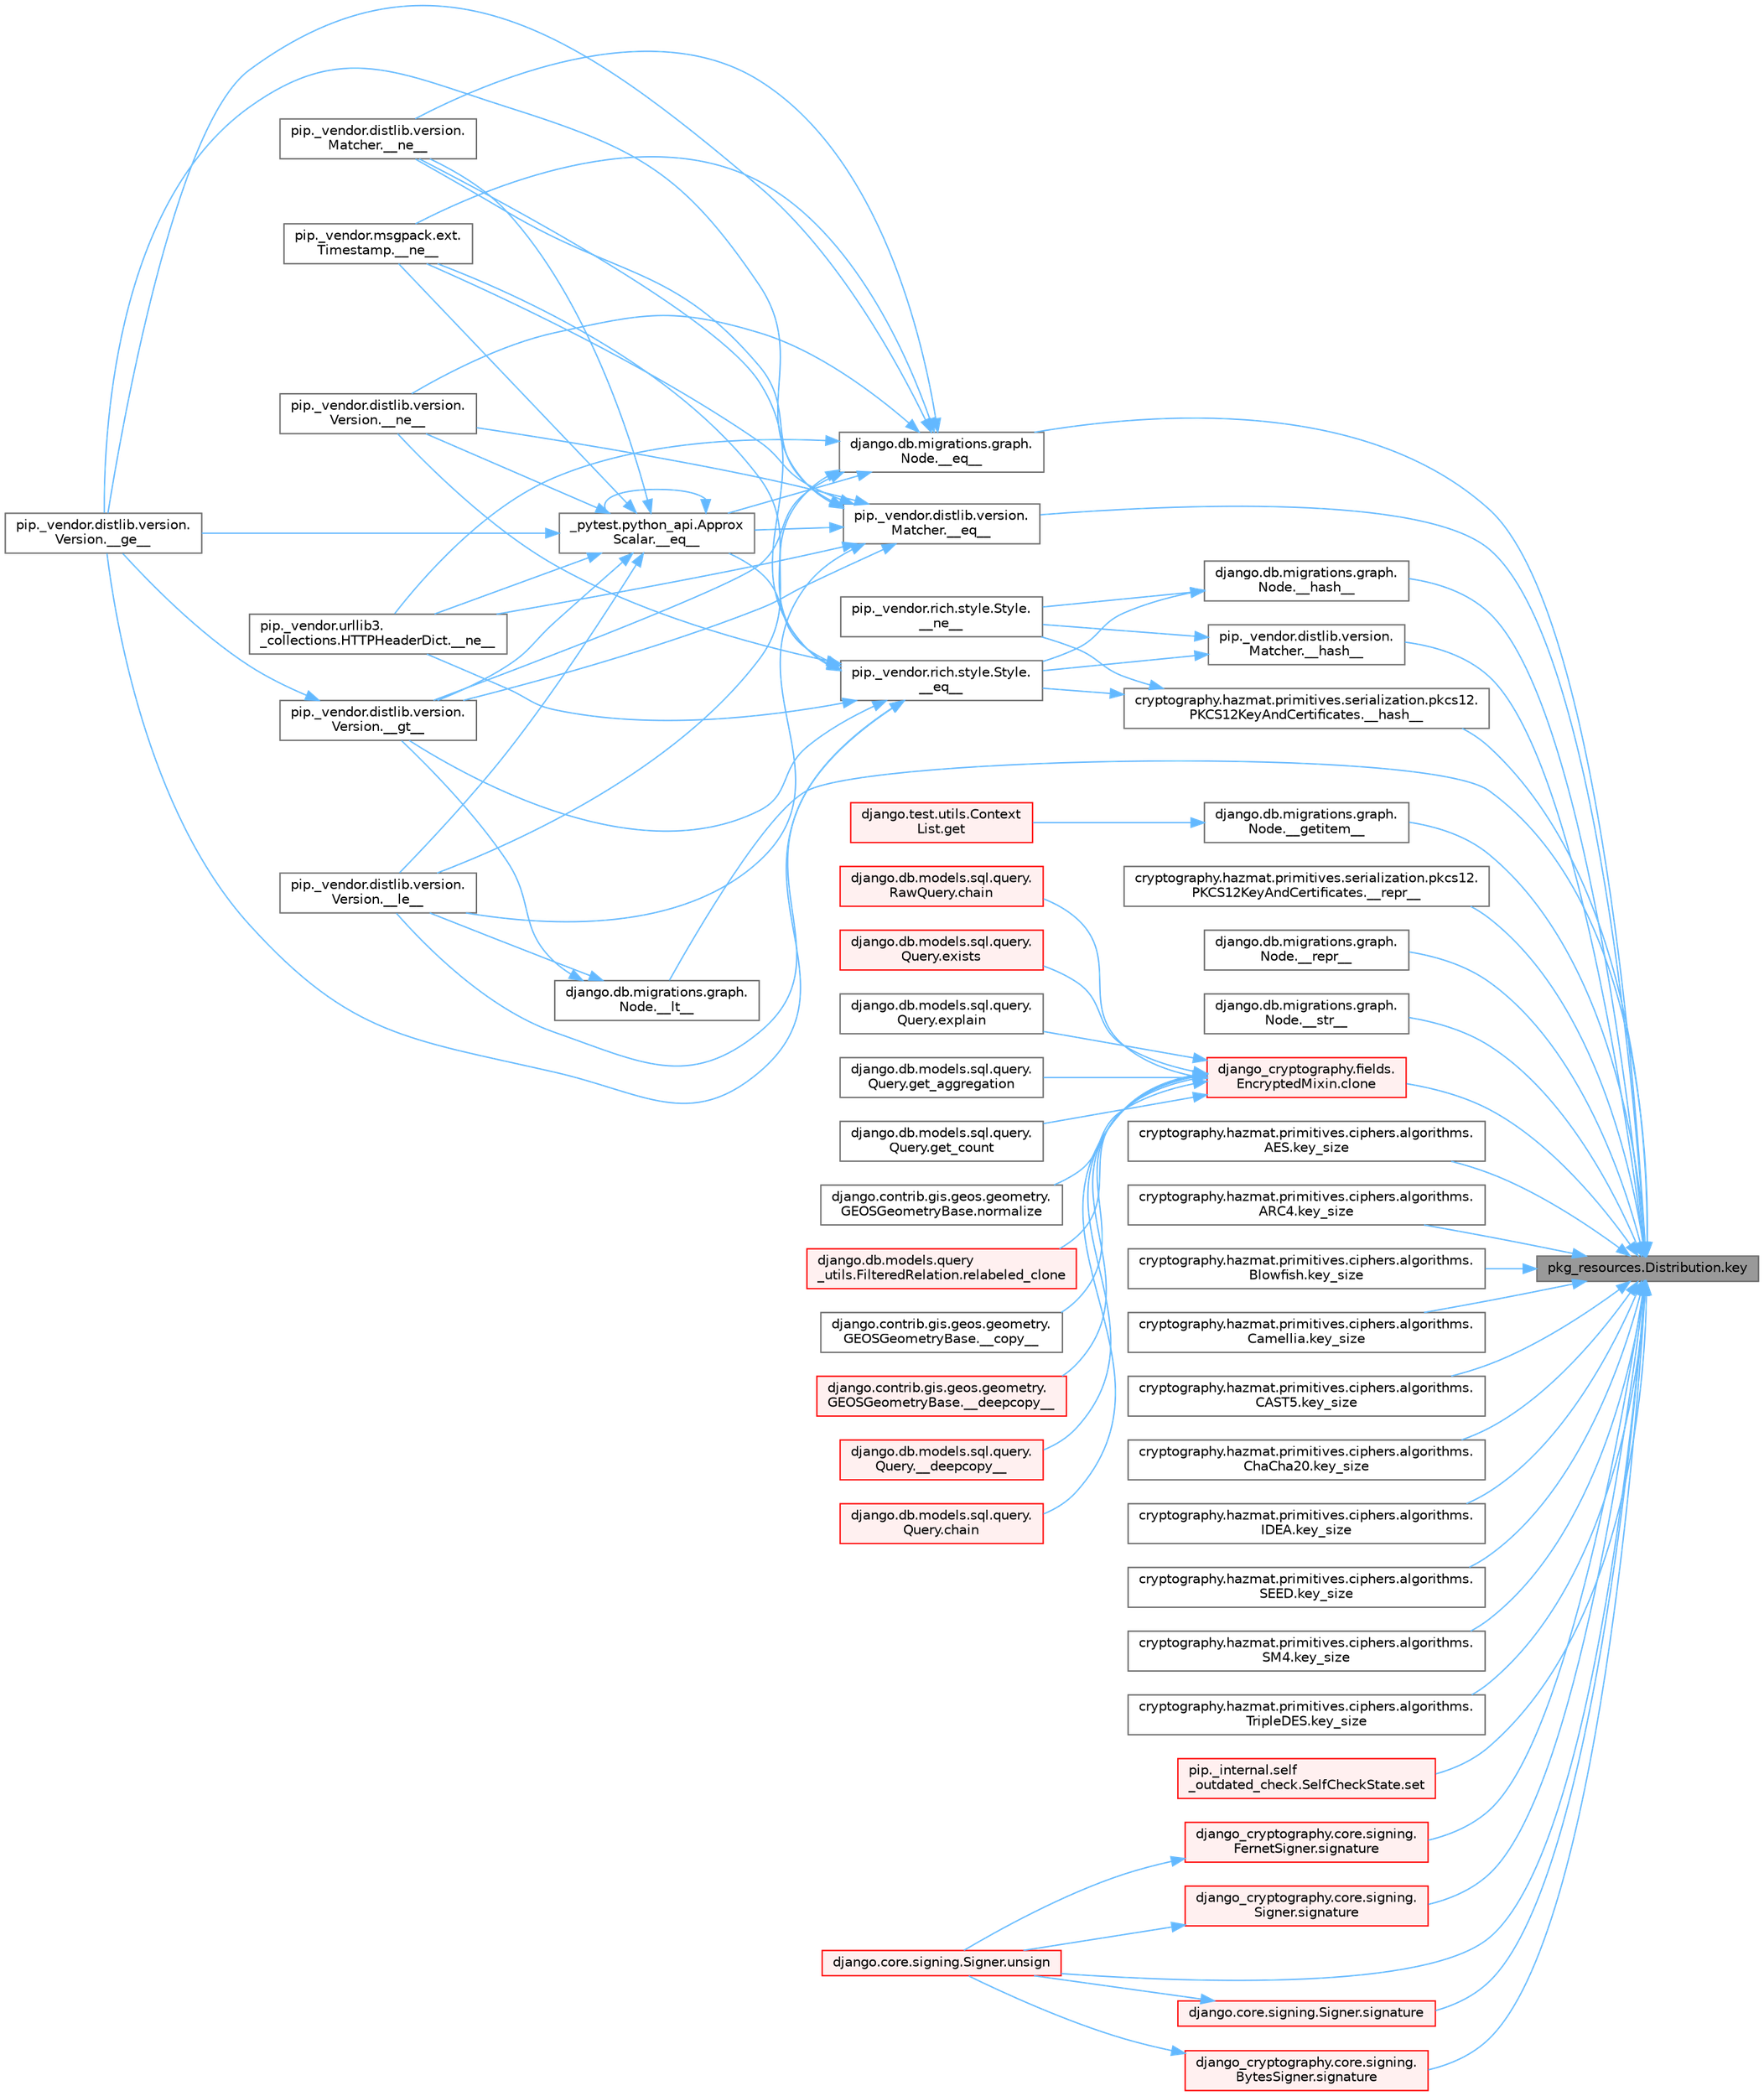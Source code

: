 digraph "pkg_resources.Distribution.key"
{
 // LATEX_PDF_SIZE
  bgcolor="transparent";
  edge [fontname=Helvetica,fontsize=10,labelfontname=Helvetica,labelfontsize=10];
  node [fontname=Helvetica,fontsize=10,shape=box,height=0.2,width=0.4];
  rankdir="RL";
  Node1 [id="Node000001",label="pkg_resources.Distribution.key",height=0.2,width=0.4,color="gray40", fillcolor="grey60", style="filled", fontcolor="black",tooltip=" "];
  Node1 -> Node2 [id="edge1_Node000001_Node000002",dir="back",color="steelblue1",style="solid",tooltip=" "];
  Node2 [id="Node000002",label="django.db.migrations.graph.\lNode.__eq__",height=0.2,width=0.4,color="grey40", fillcolor="white", style="filled",URL="$classdjango_1_1db_1_1migrations_1_1graph_1_1_node.html#a95300fc9e66a3e8bd7d6750ab7e21921",tooltip=" "];
  Node2 -> Node3 [id="edge2_Node000002_Node000003",dir="back",color="steelblue1",style="solid",tooltip=" "];
  Node3 [id="Node000003",label="_pytest.python_api.Approx\lScalar.__eq__",height=0.2,width=0.4,color="grey40", fillcolor="white", style="filled",URL="$class__pytest_1_1python__api_1_1_approx_scalar.html#af4601ee4ca7409927f88c83ebfc3d923",tooltip=" "];
  Node3 -> Node3 [id="edge3_Node000003_Node000003",dir="back",color="steelblue1",style="solid",tooltip=" "];
  Node3 -> Node4 [id="edge4_Node000003_Node000004",dir="back",color="steelblue1",style="solid",tooltip=" "];
  Node4 [id="Node000004",label="pip._vendor.distlib.version.\lVersion.__ge__",height=0.2,width=0.4,color="grey40", fillcolor="white", style="filled",URL="$classpip_1_1__vendor_1_1distlib_1_1version_1_1_version.html#aa6b7b889cebc687ddb5ed9040d01b1ec",tooltip=" "];
  Node3 -> Node5 [id="edge5_Node000003_Node000005",dir="back",color="steelblue1",style="solid",tooltip=" "];
  Node5 [id="Node000005",label="pip._vendor.distlib.version.\lVersion.__gt__",height=0.2,width=0.4,color="grey40", fillcolor="white", style="filled",URL="$classpip_1_1__vendor_1_1distlib_1_1version_1_1_version.html#a51cf0c8da1bb6829173ff6861b10cb5f",tooltip=" "];
  Node5 -> Node4 [id="edge6_Node000005_Node000004",dir="back",color="steelblue1",style="solid",tooltip=" "];
  Node3 -> Node6 [id="edge7_Node000003_Node000006",dir="back",color="steelblue1",style="solid",tooltip=" "];
  Node6 [id="Node000006",label="pip._vendor.distlib.version.\lVersion.__le__",height=0.2,width=0.4,color="grey40", fillcolor="white", style="filled",URL="$classpip_1_1__vendor_1_1distlib_1_1version_1_1_version.html#ae5e2c5d9b76377e286fcf92a382cbb8b",tooltip=" "];
  Node3 -> Node7 [id="edge8_Node000003_Node000007",dir="back",color="steelblue1",style="solid",tooltip=" "];
  Node7 [id="Node000007",label="pip._vendor.distlib.version.\lMatcher.__ne__",height=0.2,width=0.4,color="grey40", fillcolor="white", style="filled",URL="$classpip_1_1__vendor_1_1distlib_1_1version_1_1_matcher.html#a24f8f8a4686bff3018fee5d22f4e02f1",tooltip=" "];
  Node3 -> Node8 [id="edge9_Node000003_Node000008",dir="back",color="steelblue1",style="solid",tooltip=" "];
  Node8 [id="Node000008",label="pip._vendor.distlib.version.\lVersion.__ne__",height=0.2,width=0.4,color="grey40", fillcolor="white", style="filled",URL="$classpip_1_1__vendor_1_1distlib_1_1version_1_1_version.html#aea3cdf6db007318ab1a2e8d144e2a4a1",tooltip=" "];
  Node3 -> Node9 [id="edge10_Node000003_Node000009",dir="back",color="steelblue1",style="solid",tooltip=" "];
  Node9 [id="Node000009",label="pip._vendor.msgpack.ext.\lTimestamp.__ne__",height=0.2,width=0.4,color="grey40", fillcolor="white", style="filled",URL="$classpip_1_1__vendor_1_1msgpack_1_1ext_1_1_timestamp.html#ac38b8cada8075f7a1133b06bc99b2317",tooltip=" "];
  Node3 -> Node10 [id="edge11_Node000003_Node000010",dir="back",color="steelblue1",style="solid",tooltip=" "];
  Node10 [id="Node000010",label="pip._vendor.urllib3.\l_collections.HTTPHeaderDict.__ne__",height=0.2,width=0.4,color="grey40", fillcolor="white", style="filled",URL="$classpip_1_1__vendor_1_1urllib3_1_1__collections_1_1_h_t_t_p_header_dict.html#aa7766a9499d33160a1258e140e35a806",tooltip=" "];
  Node2 -> Node4 [id="edge12_Node000002_Node000004",dir="back",color="steelblue1",style="solid",tooltip=" "];
  Node2 -> Node5 [id="edge13_Node000002_Node000005",dir="back",color="steelblue1",style="solid",tooltip=" "];
  Node2 -> Node6 [id="edge14_Node000002_Node000006",dir="back",color="steelblue1",style="solid",tooltip=" "];
  Node2 -> Node7 [id="edge15_Node000002_Node000007",dir="back",color="steelblue1",style="solid",tooltip=" "];
  Node2 -> Node8 [id="edge16_Node000002_Node000008",dir="back",color="steelblue1",style="solid",tooltip=" "];
  Node2 -> Node9 [id="edge17_Node000002_Node000009",dir="back",color="steelblue1",style="solid",tooltip=" "];
  Node2 -> Node10 [id="edge18_Node000002_Node000010",dir="back",color="steelblue1",style="solid",tooltip=" "];
  Node1 -> Node11 [id="edge19_Node000001_Node000011",dir="back",color="steelblue1",style="solid",tooltip=" "];
  Node11 [id="Node000011",label="pip._vendor.distlib.version.\lMatcher.__eq__",height=0.2,width=0.4,color="grey40", fillcolor="white", style="filled",URL="$classpip_1_1__vendor_1_1distlib_1_1version_1_1_matcher.html#a3739a55222cb49e6ce88360fe9fe8993",tooltip=" "];
  Node11 -> Node3 [id="edge20_Node000011_Node000003",dir="back",color="steelblue1",style="solid",tooltip=" "];
  Node11 -> Node4 [id="edge21_Node000011_Node000004",dir="back",color="steelblue1",style="solid",tooltip=" "];
  Node11 -> Node5 [id="edge22_Node000011_Node000005",dir="back",color="steelblue1",style="solid",tooltip=" "];
  Node11 -> Node6 [id="edge23_Node000011_Node000006",dir="back",color="steelblue1",style="solid",tooltip=" "];
  Node11 -> Node7 [id="edge24_Node000011_Node000007",dir="back",color="steelblue1",style="solid",tooltip=" "];
  Node11 -> Node8 [id="edge25_Node000011_Node000008",dir="back",color="steelblue1",style="solid",tooltip=" "];
  Node11 -> Node9 [id="edge26_Node000011_Node000009",dir="back",color="steelblue1",style="solid",tooltip=" "];
  Node11 -> Node10 [id="edge27_Node000011_Node000010",dir="back",color="steelblue1",style="solid",tooltip=" "];
  Node1 -> Node12 [id="edge28_Node000001_Node000012",dir="back",color="steelblue1",style="solid",tooltip=" "];
  Node12 [id="Node000012",label="django.db.migrations.graph.\lNode.__getitem__",height=0.2,width=0.4,color="grey40", fillcolor="white", style="filled",URL="$classdjango_1_1db_1_1migrations_1_1graph_1_1_node.html#aa9a089413a616d7bb1b16fca3edaa345",tooltip=" "];
  Node12 -> Node13 [id="edge29_Node000012_Node000013",dir="back",color="steelblue1",style="solid",tooltip=" "];
  Node13 [id="Node000013",label="django.test.utils.Context\lList.get",height=0.2,width=0.4,color="red", fillcolor="#FFF0F0", style="filled",URL="$classdjango_1_1test_1_1utils_1_1_context_list.html#a1797663a8ac92f44dcb9ad281a896842",tooltip=" "];
  Node1 -> Node3181 [id="edge30_Node000001_Node003181",dir="back",color="steelblue1",style="solid",tooltip=" "];
  Node3181 [id="Node003181",label="cryptography.hazmat.primitives.serialization.pkcs12.\lPKCS12KeyAndCertificates.__hash__",height=0.2,width=0.4,color="grey40", fillcolor="white", style="filled",URL="$classcryptography_1_1hazmat_1_1primitives_1_1serialization_1_1pkcs12_1_1_p_k_c_s12_key_and_certificates.html#ab480e11a62bb5cab7607f71b47d649c3",tooltip=" "];
  Node3181 -> Node78 [id="edge31_Node003181_Node000078",dir="back",color="steelblue1",style="solid",tooltip=" "];
  Node78 [id="Node000078",label="pip._vendor.rich.style.Style.\l__eq__",height=0.2,width=0.4,color="grey40", fillcolor="white", style="filled",URL="$classpip_1_1__vendor_1_1rich_1_1style_1_1_style.html#aa1040cd22d3171dc8ac3f0ce31653284",tooltip=" "];
  Node78 -> Node3 [id="edge32_Node000078_Node000003",dir="back",color="steelblue1",style="solid",tooltip=" "];
  Node78 -> Node4 [id="edge33_Node000078_Node000004",dir="back",color="steelblue1",style="solid",tooltip=" "];
  Node78 -> Node5 [id="edge34_Node000078_Node000005",dir="back",color="steelblue1",style="solid",tooltip=" "];
  Node78 -> Node6 [id="edge35_Node000078_Node000006",dir="back",color="steelblue1",style="solid",tooltip=" "];
  Node78 -> Node7 [id="edge36_Node000078_Node000007",dir="back",color="steelblue1",style="solid",tooltip=" "];
  Node78 -> Node8 [id="edge37_Node000078_Node000008",dir="back",color="steelblue1",style="solid",tooltip=" "];
  Node78 -> Node9 [id="edge38_Node000078_Node000009",dir="back",color="steelblue1",style="solid",tooltip=" "];
  Node78 -> Node10 [id="edge39_Node000078_Node000010",dir="back",color="steelblue1",style="solid",tooltip=" "];
  Node3181 -> Node79 [id="edge40_Node003181_Node000079",dir="back",color="steelblue1",style="solid",tooltip=" "];
  Node79 [id="Node000079",label="pip._vendor.rich.style.Style.\l__ne__",height=0.2,width=0.4,color="grey40", fillcolor="white", style="filled",URL="$classpip_1_1__vendor_1_1rich_1_1style_1_1_style.html#a97595d869459e2d619505c87c0b9fe81",tooltip=" "];
  Node1 -> Node3182 [id="edge41_Node000001_Node003182",dir="back",color="steelblue1",style="solid",tooltip=" "];
  Node3182 [id="Node003182",label="django.db.migrations.graph.\lNode.__hash__",height=0.2,width=0.4,color="grey40", fillcolor="white", style="filled",URL="$classdjango_1_1db_1_1migrations_1_1graph_1_1_node.html#a9dfed577d8d3fe5651e4f19ec7545711",tooltip=" "];
  Node3182 -> Node78 [id="edge42_Node003182_Node000078",dir="back",color="steelblue1",style="solid",tooltip=" "];
  Node3182 -> Node79 [id="edge43_Node003182_Node000079",dir="back",color="steelblue1",style="solid",tooltip=" "];
  Node1 -> Node3183 [id="edge44_Node000001_Node003183",dir="back",color="steelblue1",style="solid",tooltip=" "];
  Node3183 [id="Node003183",label="pip._vendor.distlib.version.\lMatcher.__hash__",height=0.2,width=0.4,color="grey40", fillcolor="white", style="filled",URL="$classpip_1_1__vendor_1_1distlib_1_1version_1_1_matcher.html#a9f7f12525ef7605145f83eae2f8aecb3",tooltip=" "];
  Node3183 -> Node78 [id="edge45_Node003183_Node000078",dir="back",color="steelblue1",style="solid",tooltip=" "];
  Node3183 -> Node79 [id="edge46_Node003183_Node000079",dir="back",color="steelblue1",style="solid",tooltip=" "];
  Node1 -> Node3184 [id="edge47_Node000001_Node003184",dir="back",color="steelblue1",style="solid",tooltip=" "];
  Node3184 [id="Node003184",label="django.db.migrations.graph.\lNode.__lt__",height=0.2,width=0.4,color="grey40", fillcolor="white", style="filled",URL="$classdjango_1_1db_1_1migrations_1_1graph_1_1_node.html#a066ca0f59d37562c90ad7cac7daf4532",tooltip=" "];
  Node3184 -> Node5 [id="edge48_Node003184_Node000005",dir="back",color="steelblue1",style="solid",tooltip=" "];
  Node3184 -> Node6 [id="edge49_Node003184_Node000006",dir="back",color="steelblue1",style="solid",tooltip=" "];
  Node1 -> Node3185 [id="edge50_Node000001_Node003185",dir="back",color="steelblue1",style="solid",tooltip=" "];
  Node3185 [id="Node003185",label="cryptography.hazmat.primitives.serialization.pkcs12.\lPKCS12KeyAndCertificates.__repr__",height=0.2,width=0.4,color="grey40", fillcolor="white", style="filled",URL="$classcryptography_1_1hazmat_1_1primitives_1_1serialization_1_1pkcs12_1_1_p_k_c_s12_key_and_certificates.html#ae4654e49043a4cfe7220180870d311ec",tooltip=" "];
  Node1 -> Node3186 [id="edge51_Node000001_Node003186",dir="back",color="steelblue1",style="solid",tooltip=" "];
  Node3186 [id="Node003186",label="django.db.migrations.graph.\lNode.__repr__",height=0.2,width=0.4,color="grey40", fillcolor="white", style="filled",URL="$classdjango_1_1db_1_1migrations_1_1graph_1_1_node.html#a60107dc395b18ed63894fee9c55e3969",tooltip=" "];
  Node1 -> Node3187 [id="edge52_Node000001_Node003187",dir="back",color="steelblue1",style="solid",tooltip=" "];
  Node3187 [id="Node003187",label="django.db.migrations.graph.\lNode.__str__",height=0.2,width=0.4,color="grey40", fillcolor="white", style="filled",URL="$classdjango_1_1db_1_1migrations_1_1graph_1_1_node.html#ace3040fc3a8788ca21a3106d53ebb9bd",tooltip=" "];
  Node1 -> Node3188 [id="edge53_Node000001_Node003188",dir="back",color="steelblue1",style="solid",tooltip=" "];
  Node3188 [id="Node003188",label="django_cryptography.fields.\lEncryptedMixin.clone",height=0.2,width=0.4,color="red", fillcolor="#FFF0F0", style="filled",URL="$classdjango__cryptography_1_1fields_1_1_encrypted_mixin.html#a65b15937ff36f3790528449e030ce8a9",tooltip=" "];
  Node3188 -> Node487 [id="edge54_Node003188_Node000487",dir="back",color="steelblue1",style="solid",tooltip=" "];
  Node487 [id="Node000487",label="django.contrib.gis.geos.geometry.\lGEOSGeometryBase.__copy__",height=0.2,width=0.4,color="grey40", fillcolor="white", style="filled",URL="$classdjango_1_1contrib_1_1gis_1_1geos_1_1geometry_1_1_g_e_o_s_geometry_base.html#ae0f85dbfd6e6e2dab4aa9dd295340b87",tooltip=" "];
  Node3188 -> Node488 [id="edge55_Node003188_Node000488",dir="back",color="steelblue1",style="solid",tooltip=" "];
  Node488 [id="Node000488",label="django.contrib.gis.geos.geometry.\lGEOSGeometryBase.__deepcopy__",height=0.2,width=0.4,color="red", fillcolor="#FFF0F0", style="filled",URL="$classdjango_1_1contrib_1_1gis_1_1geos_1_1geometry_1_1_g_e_o_s_geometry_base.html#ac6f16be987e8c98b9ecb52ccb388c18c",tooltip=" "];
  Node3188 -> Node489 [id="edge56_Node003188_Node000489",dir="back",color="steelblue1",style="solid",tooltip=" "];
  Node489 [id="Node000489",label="django.db.models.sql.query.\lQuery.__deepcopy__",height=0.2,width=0.4,color="red", fillcolor="#FFF0F0", style="filled",URL="$classdjango_1_1db_1_1models_1_1sql_1_1query_1_1_query.html#a03b0d1ca81a588c179694300577a5dde",tooltip=" "];
  Node3188 -> Node490 [id="edge57_Node003188_Node000490",dir="back",color="steelblue1",style="solid",tooltip=" "];
  Node490 [id="Node000490",label="django.db.models.sql.query.\lQuery.chain",height=0.2,width=0.4,color="red", fillcolor="#FFF0F0", style="filled",URL="$classdjango_1_1db_1_1models_1_1sql_1_1query_1_1_query.html#aa3fe5320676d05bc24bd69dcfc785a8f",tooltip=" "];
  Node3188 -> Node496 [id="edge58_Node003188_Node000496",dir="back",color="steelblue1",style="solid",tooltip=" "];
  Node496 [id="Node000496",label="django.db.models.sql.query.\lRawQuery.chain",height=0.2,width=0.4,color="red", fillcolor="#FFF0F0", style="filled",URL="$classdjango_1_1db_1_1models_1_1sql_1_1query_1_1_raw_query.html#a7fe9f8502e3420c0378f6edce01aa68b",tooltip=" "];
  Node3188 -> Node497 [id="edge59_Node003188_Node000497",dir="back",color="steelblue1",style="solid",tooltip=" "];
  Node497 [id="Node000497",label="django.db.models.sql.query.\lQuery.exists",height=0.2,width=0.4,color="red", fillcolor="#FFF0F0", style="filled",URL="$classdjango_1_1db_1_1models_1_1sql_1_1query_1_1_query.html#ae5c8bc324c4badfdcba3d115464be353",tooltip=" "];
  Node3188 -> Node521 [id="edge60_Node003188_Node000521",dir="back",color="steelblue1",style="solid",tooltip=" "];
  Node521 [id="Node000521",label="django.db.models.sql.query.\lQuery.explain",height=0.2,width=0.4,color="grey40", fillcolor="white", style="filled",URL="$classdjango_1_1db_1_1models_1_1sql_1_1query_1_1_query.html#a2017a64b53a6a8b184261899b21895e4",tooltip=" "];
  Node3188 -> Node522 [id="edge61_Node003188_Node000522",dir="back",color="steelblue1",style="solid",tooltip=" "];
  Node522 [id="Node000522",label="django.db.models.sql.query.\lQuery.get_aggregation",height=0.2,width=0.4,color="grey40", fillcolor="white", style="filled",URL="$classdjango_1_1db_1_1models_1_1sql_1_1query_1_1_query.html#a838bcc369ee808b360b6ab68323868e0",tooltip=" "];
  Node3188 -> Node523 [id="edge62_Node003188_Node000523",dir="back",color="steelblue1",style="solid",tooltip=" "];
  Node523 [id="Node000523",label="django.db.models.sql.query.\lQuery.get_count",height=0.2,width=0.4,color="grey40", fillcolor="white", style="filled",URL="$classdjango_1_1db_1_1models_1_1sql_1_1query_1_1_query.html#a4e6c10ea949b3a1c70851e0002656a09",tooltip=" "];
  Node3188 -> Node524 [id="edge63_Node003188_Node000524",dir="back",color="steelblue1",style="solid",tooltip=" "];
  Node524 [id="Node000524",label="django.contrib.gis.geos.geometry.\lGEOSGeometryBase.normalize",height=0.2,width=0.4,color="grey40", fillcolor="white", style="filled",URL="$classdjango_1_1contrib_1_1gis_1_1geos_1_1geometry_1_1_g_e_o_s_geometry_base.html#a8aced8b6d5ffee28e6220e108d7fec9b",tooltip=" "];
  Node3188 -> Node525 [id="edge64_Node003188_Node000525",dir="back",color="steelblue1",style="solid",tooltip=" "];
  Node525 [id="Node000525",label="django.db.models.query\l_utils.FilteredRelation.relabeled_clone",height=0.2,width=0.4,color="red", fillcolor="#FFF0F0", style="filled",URL="$classdjango_1_1db_1_1models_1_1query__utils_1_1_filtered_relation.html#a54721cf88cda04227bc9137fac94d470",tooltip=" "];
  Node1 -> Node3189 [id="edge65_Node000001_Node003189",dir="back",color="steelblue1",style="solid",tooltip=" "];
  Node3189 [id="Node003189",label="cryptography.hazmat.primitives.ciphers.algorithms.\lAES.key_size",height=0.2,width=0.4,color="grey40", fillcolor="white", style="filled",URL="$classcryptography_1_1hazmat_1_1primitives_1_1ciphers_1_1algorithms_1_1_a_e_s.html#ae1e39c48b1e7cabc9c8aef4ffb680f00",tooltip=" "];
  Node1 -> Node3190 [id="edge66_Node000001_Node003190",dir="back",color="steelblue1",style="solid",tooltip=" "];
  Node3190 [id="Node003190",label="cryptography.hazmat.primitives.ciphers.algorithms.\lARC4.key_size",height=0.2,width=0.4,color="grey40", fillcolor="white", style="filled",URL="$classcryptography_1_1hazmat_1_1primitives_1_1ciphers_1_1algorithms_1_1_a_r_c4.html#a06a95d51dec22e29f294acb0116f78f2",tooltip=" "];
  Node1 -> Node3191 [id="edge67_Node000001_Node003191",dir="back",color="steelblue1",style="solid",tooltip=" "];
  Node3191 [id="Node003191",label="cryptography.hazmat.primitives.ciphers.algorithms.\lBlowfish.key_size",height=0.2,width=0.4,color="grey40", fillcolor="white", style="filled",URL="$classcryptography_1_1hazmat_1_1primitives_1_1ciphers_1_1algorithms_1_1_blowfish.html#aa66abf9fc239a1fbe2a15ccbc7624d11",tooltip=" "];
  Node1 -> Node3192 [id="edge68_Node000001_Node003192",dir="back",color="steelblue1",style="solid",tooltip=" "];
  Node3192 [id="Node003192",label="cryptography.hazmat.primitives.ciphers.algorithms.\lCamellia.key_size",height=0.2,width=0.4,color="grey40", fillcolor="white", style="filled",URL="$classcryptography_1_1hazmat_1_1primitives_1_1ciphers_1_1algorithms_1_1_camellia.html#a37831982a40d424e0707c914b94764c0",tooltip=" "];
  Node1 -> Node3193 [id="edge69_Node000001_Node003193",dir="back",color="steelblue1",style="solid",tooltip=" "];
  Node3193 [id="Node003193",label="cryptography.hazmat.primitives.ciphers.algorithms.\lCAST5.key_size",height=0.2,width=0.4,color="grey40", fillcolor="white", style="filled",URL="$classcryptography_1_1hazmat_1_1primitives_1_1ciphers_1_1algorithms_1_1_c_a_s_t5.html#ac4a01ef82ce00632882399723e15ce29",tooltip=" "];
  Node1 -> Node3194 [id="edge70_Node000001_Node003194",dir="back",color="steelblue1",style="solid",tooltip=" "];
  Node3194 [id="Node003194",label="cryptography.hazmat.primitives.ciphers.algorithms.\lChaCha20.key_size",height=0.2,width=0.4,color="grey40", fillcolor="white", style="filled",URL="$classcryptography_1_1hazmat_1_1primitives_1_1ciphers_1_1algorithms_1_1_cha_cha20.html#ab4574180edb133743f574ac59b5b7498",tooltip=" "];
  Node1 -> Node3195 [id="edge71_Node000001_Node003195",dir="back",color="steelblue1",style="solid",tooltip=" "];
  Node3195 [id="Node003195",label="cryptography.hazmat.primitives.ciphers.algorithms.\lIDEA.key_size",height=0.2,width=0.4,color="grey40", fillcolor="white", style="filled",URL="$classcryptography_1_1hazmat_1_1primitives_1_1ciphers_1_1algorithms_1_1_i_d_e_a.html#a3f84ef92a7bef8d867218170151c8bd1",tooltip=" "];
  Node1 -> Node3196 [id="edge72_Node000001_Node003196",dir="back",color="steelblue1",style="solid",tooltip=" "];
  Node3196 [id="Node003196",label="cryptography.hazmat.primitives.ciphers.algorithms.\lSEED.key_size",height=0.2,width=0.4,color="grey40", fillcolor="white", style="filled",URL="$classcryptography_1_1hazmat_1_1primitives_1_1ciphers_1_1algorithms_1_1_s_e_e_d.html#a58359ef3ff74689a87e6dcf59967e37e",tooltip=" "];
  Node1 -> Node3197 [id="edge73_Node000001_Node003197",dir="back",color="steelblue1",style="solid",tooltip=" "];
  Node3197 [id="Node003197",label="cryptography.hazmat.primitives.ciphers.algorithms.\lSM4.key_size",height=0.2,width=0.4,color="grey40", fillcolor="white", style="filled",URL="$classcryptography_1_1hazmat_1_1primitives_1_1ciphers_1_1algorithms_1_1_s_m4.html#aac7a130d0b34cef6f3fed67b4f09e214",tooltip=" "];
  Node1 -> Node3198 [id="edge74_Node000001_Node003198",dir="back",color="steelblue1",style="solid",tooltip=" "];
  Node3198 [id="Node003198",label="cryptography.hazmat.primitives.ciphers.algorithms.\lTripleDES.key_size",height=0.2,width=0.4,color="grey40", fillcolor="white", style="filled",URL="$classcryptography_1_1hazmat_1_1primitives_1_1ciphers_1_1algorithms_1_1_triple_d_e_s.html#ab27307f21094c8a7b193165b3e2d68b5",tooltip=" "];
  Node1 -> Node3199 [id="edge75_Node000001_Node003199",dir="back",color="steelblue1",style="solid",tooltip=" "];
  Node3199 [id="Node003199",label="pip._internal.self\l_outdated_check.SelfCheckState.set",height=0.2,width=0.4,color="red", fillcolor="#FFF0F0", style="filled",URL="$classpip_1_1__internal_1_1self__outdated__check_1_1_self_check_state.html#a55c46d43fafb478c954cc8eebefa1d3d",tooltip=" "];
  Node1 -> Node3039 [id="edge76_Node000001_Node003039",dir="back",color="steelblue1",style="solid",tooltip=" "];
  Node3039 [id="Node003039",label="django.core.signing.Signer.signature",height=0.2,width=0.4,color="red", fillcolor="#FFF0F0", style="filled",URL="$classdjango_1_1core_1_1signing_1_1_signer.html#a7f07d25e055e1c12121ac821012efb46",tooltip=" "];
  Node3039 -> Node1414 [id="edge77_Node003039_Node001414",dir="back",color="steelblue1",style="solid",tooltip=" "];
  Node1414 [id="Node001414",label="django.core.signing.Signer.unsign",height=0.2,width=0.4,color="red", fillcolor="#FFF0F0", style="filled",URL="$classdjango_1_1core_1_1signing_1_1_signer.html#a4c99e64342ad60871525e10b8d9041eb",tooltip=" "];
  Node1 -> Node3040 [id="edge78_Node000001_Node003040",dir="back",color="steelblue1",style="solid",tooltip=" "];
  Node3040 [id="Node003040",label="django_cryptography.core.signing.\lBytesSigner.signature",height=0.2,width=0.4,color="red", fillcolor="#FFF0F0", style="filled",URL="$classdjango__cryptography_1_1core_1_1signing_1_1_bytes_signer.html#a90cc9a96f9ef73301790d9762e653f19",tooltip=" "];
  Node3040 -> Node1414 [id="edge79_Node003040_Node001414",dir="back",color="steelblue1",style="solid",tooltip=" "];
  Node1 -> Node3200 [id="edge80_Node000001_Node003200",dir="back",color="steelblue1",style="solid",tooltip=" "];
  Node3200 [id="Node003200",label="django_cryptography.core.signing.\lFernetSigner.signature",height=0.2,width=0.4,color="red", fillcolor="#FFF0F0", style="filled",URL="$classdjango__cryptography_1_1core_1_1signing_1_1_fernet_signer.html#a0912526a3736344cb70cb986f6ed9ae7",tooltip=" "];
  Node3200 -> Node1414 [id="edge81_Node003200_Node001414",dir="back",color="steelblue1",style="solid",tooltip=" "];
  Node1 -> Node3041 [id="edge82_Node000001_Node003041",dir="back",color="steelblue1",style="solid",tooltip=" "];
  Node3041 [id="Node003041",label="django_cryptography.core.signing.\lSigner.signature",height=0.2,width=0.4,color="red", fillcolor="#FFF0F0", style="filled",URL="$classdjango__cryptography_1_1core_1_1signing_1_1_signer.html#ad71de574e6dffcf1fab21a8ecac7c516",tooltip=" "];
  Node3041 -> Node1414 [id="edge83_Node003041_Node001414",dir="back",color="steelblue1",style="solid",tooltip=" "];
  Node1 -> Node1414 [id="edge84_Node000001_Node001414",dir="back",color="steelblue1",style="solid",tooltip=" "];
}
